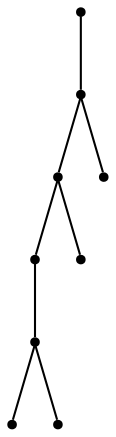 graph {
  node [shape=point,comment="{\"directed\":false,\"doi\":\"10.1007/978-3-642-11805-0_33\",\"figure\":\"1\"}"]

  v0 [pos="1417.8335475478061,741.5312368065418"]
  v1 [pos="1341.4933871956757,703.3754806364424"]
  v2 [pos="1265.1533540947494,703.3754806364424"]
  v3 [pos="1188.813193742619,684.2978569570213"]
  v4 [pos="1112.4731606416924,703.3754806364425"]
  v5 [pos="1398.7485392725744,646.1423551925504"]
  v6 [pos="1188.813193742619,627.0644771075006"]
  v7 [pos="1055.2180085647938,646.1423551925504"]
  v8 [pos="1055.2180085647938,741.5312368065419"]

  v8 -- v4 [id="-2",pos="1055.2180085647938,741.5312368065419 1112.4731606416924,703.3754806364425 1112.4731606416924,703.3754806364425 1112.4731606416924,703.3754806364425"]
  v4 -- v7 [id="-3",pos="1112.4731606416924,703.3754806364425 1055.2180085647938,646.1423551925504 1055.2180085647938,646.1423551925504 1055.2180085647938,646.1423551925504"]
  v4 -- v3 [id="-4",pos="1112.4731606416924,703.3754806364425 1188.813193742619,684.2978569570213 1188.813193742619,684.2978569570213 1188.813193742619,684.2978569570213"]
  v3 -- v2 [id="-5",pos="1188.813193742619,684.2978569570213 1265.1533540947494,703.3754806364424 1265.1533540947494,703.3754806364424 1265.1533540947494,703.3754806364424"]
  v3 -- v6 [id="-6",pos="1188.813193742619,684.2978569570213 1188.813193742619,627.0644771075006 1188.813193742619,627.0644771075006 1188.813193742619,627.0644771075006"]
  v2 -- v1 [id="-7",pos="1265.1533540947494,703.3754806364424 1341.4933871956757,703.3754806364424 1341.4933871956757,703.3754806364424 1341.4933871956757,703.3754806364424"]
  v1 -- v0 [id="-8",pos="1341.4933871956757,703.3754806364424 1417.8335475478061,741.5312368065418 1417.8335475478061,741.5312368065418 1417.8335475478061,741.5312368065418"]
  v1 -- v5 [id="-9",pos="1341.4933871956757,703.3754806364424 1398.7485392725744,646.1423551925504 1398.7485392725744,646.1423551925504 1398.7485392725744,646.1423551925504"]
}
